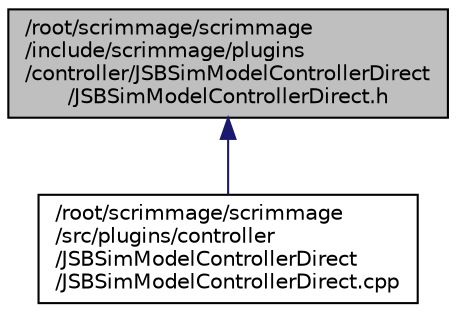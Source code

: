 digraph "/root/scrimmage/scrimmage/include/scrimmage/plugins/controller/JSBSimModelControllerDirect/JSBSimModelControllerDirect.h"
{
 // LATEX_PDF_SIZE
  edge [fontname="Helvetica",fontsize="10",labelfontname="Helvetica",labelfontsize="10"];
  node [fontname="Helvetica",fontsize="10",shape=record];
  Node1 [label="/root/scrimmage/scrimmage\l/include/scrimmage/plugins\l/controller/JSBSimModelControllerDirect\l/JSBSimModelControllerDirect.h",height=0.2,width=0.4,color="black", fillcolor="grey75", style="filled", fontcolor="black",tooltip="Brief file description."];
  Node1 -> Node2 [dir="back",color="midnightblue",fontsize="10",style="solid",fontname="Helvetica"];
  Node2 [label="/root/scrimmage/scrimmage\l/src/plugins/controller\l/JSBSimModelControllerDirect\l/JSBSimModelControllerDirect.cpp",height=0.2,width=0.4,color="black", fillcolor="white", style="filled",URL="$JSBSimModelControllerDirect_8cpp.html",tooltip="Brief file description."];
}
